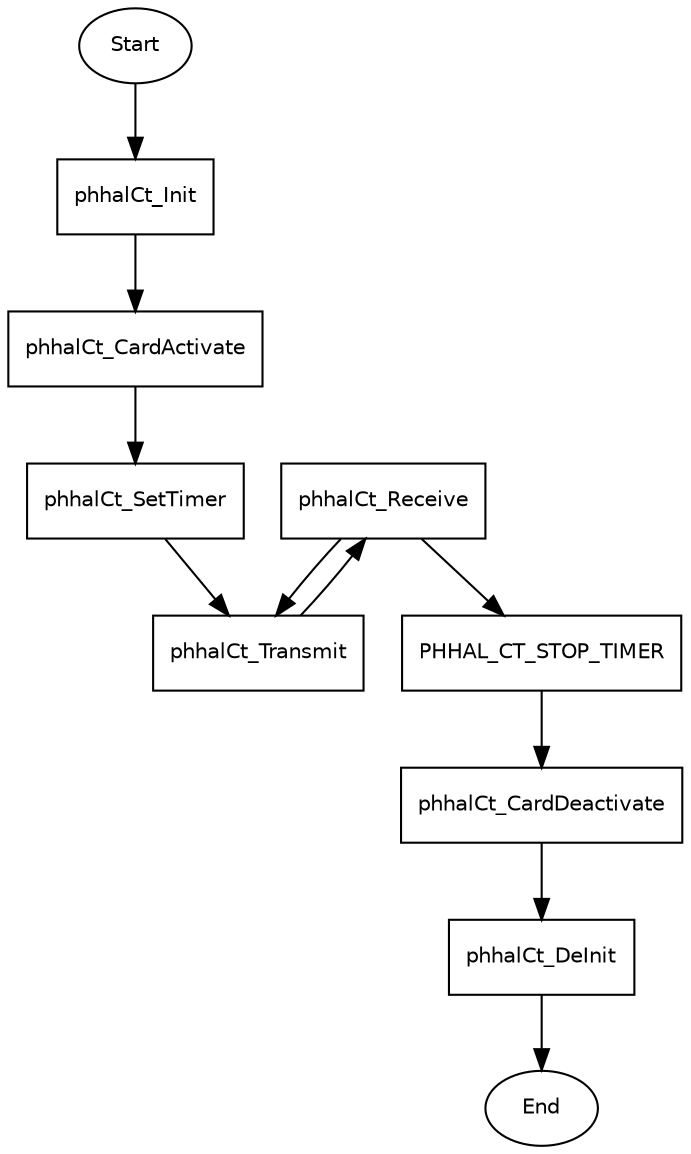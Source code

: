 

     digraph "Typical Usage" {
         node [shape=oval, fontname="Helvetica", fontsize=10];
         End;
         Start;

         node [shape=record, fontname="Helvetica", fontsize=10];

     //Nodes
         phhalCt_CardActivate [ URL="\ref phhalCt_CardActivate"];
         phhalCt_CardDeactivate [ URL="\ref phhalCt_CardDeactivate"];
         phhalCt_DeInit [ URL="\ref phhalCt_DeInit"];
         phhalCt_Init [ URL="\ref phhalCt_Init"];
         phhalCt_Receive [ URL="\ref phhalCt_Receive"];
         phhalCt_SetTimer [ URL="\ref phhalCt_SetTimer"];
         phhalCt_Transmit [ URL="\ref phhalCt_Transmit"];
         PHHAL_CT_STOP_TIMER [ URL="\ref PHHAL_CT_STOP_TIMER"];
     //Logical Flow
         Start ->phhalCt_Init -> phhalCt_CardActivate;
         phhalCt_CardActivate -> phhalCt_SetTimer;
         phhalCt_SetTimer -> phhalCt_Transmit;
         phhalCt_Transmit -> phhalCt_Receive;
         phhalCt_Receive -> phhalCt_Transmit;
         phhalCt_Receive -> PHHAL_CT_STOP_TIMER;
         PHHAL_CT_STOP_TIMER -> phhalCt_CardDeactivate;
         phhalCt_CardDeactivate -> phhalCt_DeInit;
         phhalCt_DeInit -> End;

     //optionals
         edge [ style="dashed", color="blue" ];
     //error/abort cases
         edge [ style="dashed", color="red" ];

     }
